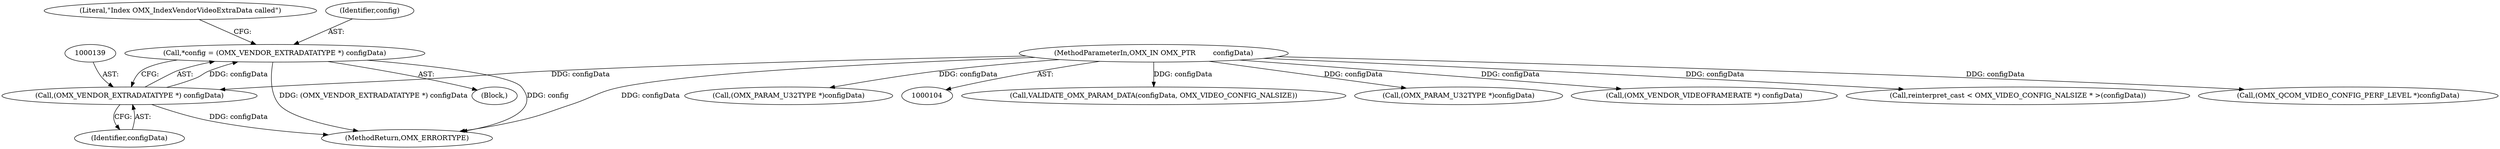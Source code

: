 digraph "1_Android_f22c2a0f0f9e030c240468d9d18b9297f001bcf0@pointer" {
"1000136" [label="(Call,*config = (OMX_VENDOR_EXTRADATATYPE *) configData)"];
"1000138" [label="(Call,(OMX_VENDOR_EXTRADATATYPE *) configData)"];
"1000107" [label="(MethodParameterIn,OMX_IN OMX_PTR        configData)"];
"1000140" [label="(Identifier,configData)"];
"1000572" [label="(Call,VALIDATE_OMX_PARAM_DATA(configData, OMX_VIDEO_CONFIG_NALSIZE))"];
"1000134" [label="(Block,)"];
"1000138" [label="(Call,(OMX_VENDOR_EXTRADATATYPE *) configData)"];
"1000136" [label="(Call,*config = (OMX_VENDOR_EXTRADATATYPE *) configData)"];
"1001056" [label="(MethodReturn,OMX_ERRORTYPE)"];
"1000996" [label="(Call,(OMX_PARAM_U32TYPE *)configData)"];
"1000651" [label="(Call,(OMX_VENDOR_VIDEOFRAMERATE *) configData)"];
"1000577" [label="(Call,reinterpret_cast < OMX_VIDEO_CONFIG_NALSIZE * >(configData))"];
"1000864" [label="(Call,(OMX_QCOM_VIDEO_CONFIG_PERF_LEVEL *)configData)"];
"1000107" [label="(MethodParameterIn,OMX_IN OMX_PTR        configData)"];
"1000142" [label="(Literal,\"Index OMX_IndexVendorVideoExtraData called\")"];
"1000936" [label="(Call,(OMX_PARAM_U32TYPE *)configData)"];
"1000137" [label="(Identifier,config)"];
"1000136" -> "1000134"  [label="AST: "];
"1000136" -> "1000138"  [label="CFG: "];
"1000137" -> "1000136"  [label="AST: "];
"1000138" -> "1000136"  [label="AST: "];
"1000142" -> "1000136"  [label="CFG: "];
"1000136" -> "1001056"  [label="DDG: (OMX_VENDOR_EXTRADATATYPE *) configData"];
"1000136" -> "1001056"  [label="DDG: config"];
"1000138" -> "1000136"  [label="DDG: configData"];
"1000138" -> "1000140"  [label="CFG: "];
"1000139" -> "1000138"  [label="AST: "];
"1000140" -> "1000138"  [label="AST: "];
"1000138" -> "1001056"  [label="DDG: configData"];
"1000107" -> "1000138"  [label="DDG: configData"];
"1000107" -> "1000104"  [label="AST: "];
"1000107" -> "1001056"  [label="DDG: configData"];
"1000107" -> "1000572"  [label="DDG: configData"];
"1000107" -> "1000577"  [label="DDG: configData"];
"1000107" -> "1000651"  [label="DDG: configData"];
"1000107" -> "1000864"  [label="DDG: configData"];
"1000107" -> "1000936"  [label="DDG: configData"];
"1000107" -> "1000996"  [label="DDG: configData"];
}
